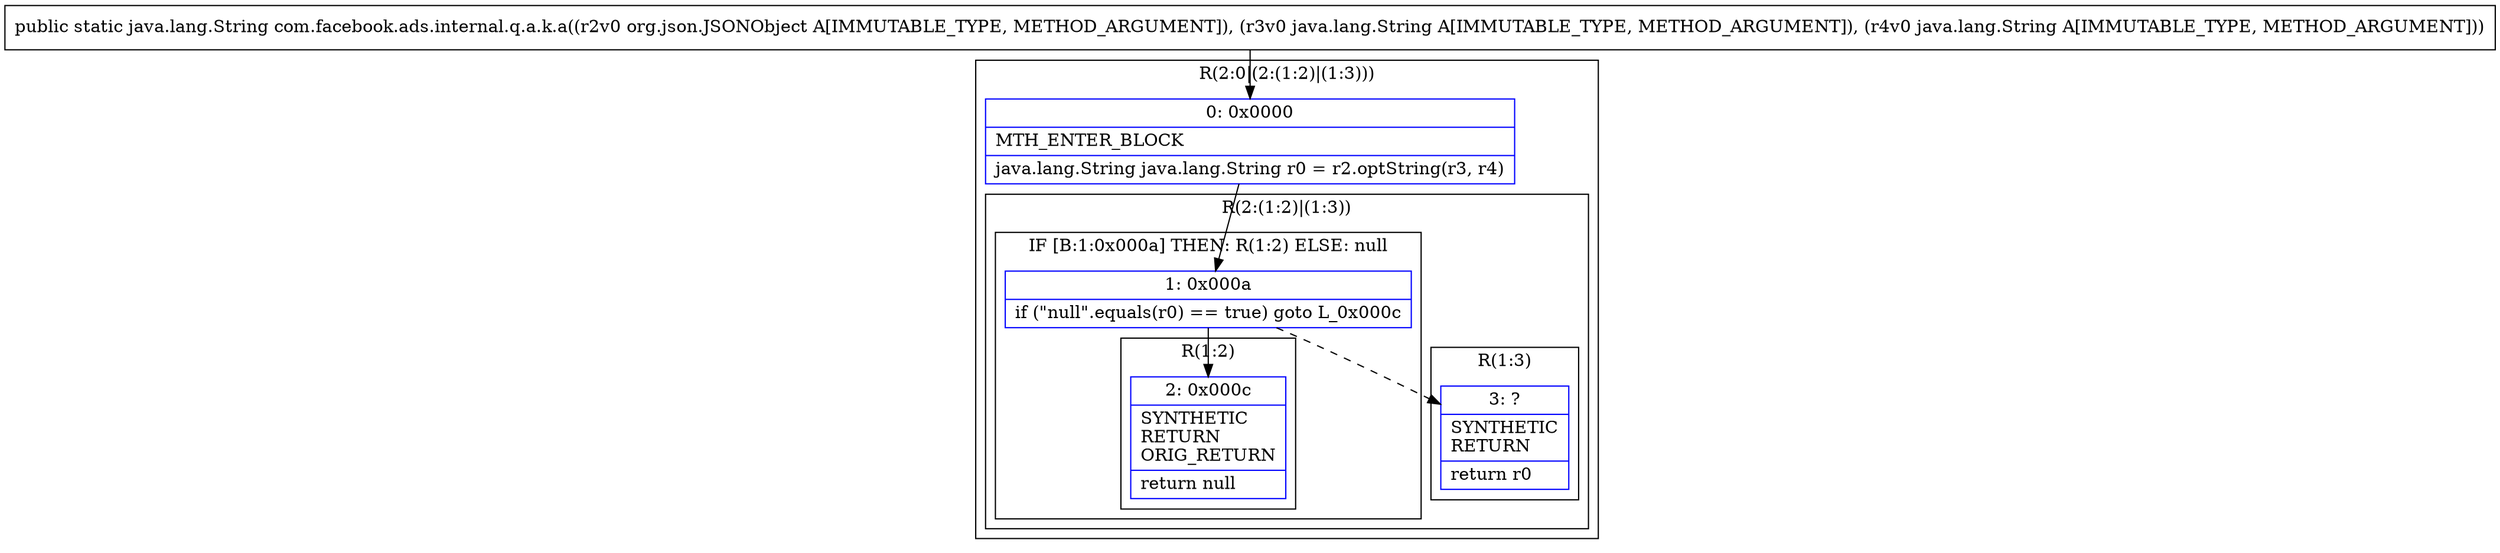 digraph "CFG forcom.facebook.ads.internal.q.a.k.a(Lorg\/json\/JSONObject;Ljava\/lang\/String;Ljava\/lang\/String;)Ljava\/lang\/String;" {
subgraph cluster_Region_36004435 {
label = "R(2:0|(2:(1:2)|(1:3)))";
node [shape=record,color=blue];
Node_0 [shape=record,label="{0\:\ 0x0000|MTH_ENTER_BLOCK\l|java.lang.String java.lang.String r0 = r2.optString(r3, r4)\l}"];
subgraph cluster_Region_1297118745 {
label = "R(2:(1:2)|(1:3))";
node [shape=record,color=blue];
subgraph cluster_IfRegion_674938239 {
label = "IF [B:1:0x000a] THEN: R(1:2) ELSE: null";
node [shape=record,color=blue];
Node_1 [shape=record,label="{1\:\ 0x000a|if (\"null\".equals(r0) == true) goto L_0x000c\l}"];
subgraph cluster_Region_978852561 {
label = "R(1:2)";
node [shape=record,color=blue];
Node_2 [shape=record,label="{2\:\ 0x000c|SYNTHETIC\lRETURN\lORIG_RETURN\l|return null\l}"];
}
}
subgraph cluster_Region_1719570986 {
label = "R(1:3)";
node [shape=record,color=blue];
Node_3 [shape=record,label="{3\:\ ?|SYNTHETIC\lRETURN\l|return r0\l}"];
}
}
}
MethodNode[shape=record,label="{public static java.lang.String com.facebook.ads.internal.q.a.k.a((r2v0 org.json.JSONObject A[IMMUTABLE_TYPE, METHOD_ARGUMENT]), (r3v0 java.lang.String A[IMMUTABLE_TYPE, METHOD_ARGUMENT]), (r4v0 java.lang.String A[IMMUTABLE_TYPE, METHOD_ARGUMENT])) }"];
MethodNode -> Node_0;
Node_0 -> Node_1;
Node_1 -> Node_2;
Node_1 -> Node_3[style=dashed];
}

